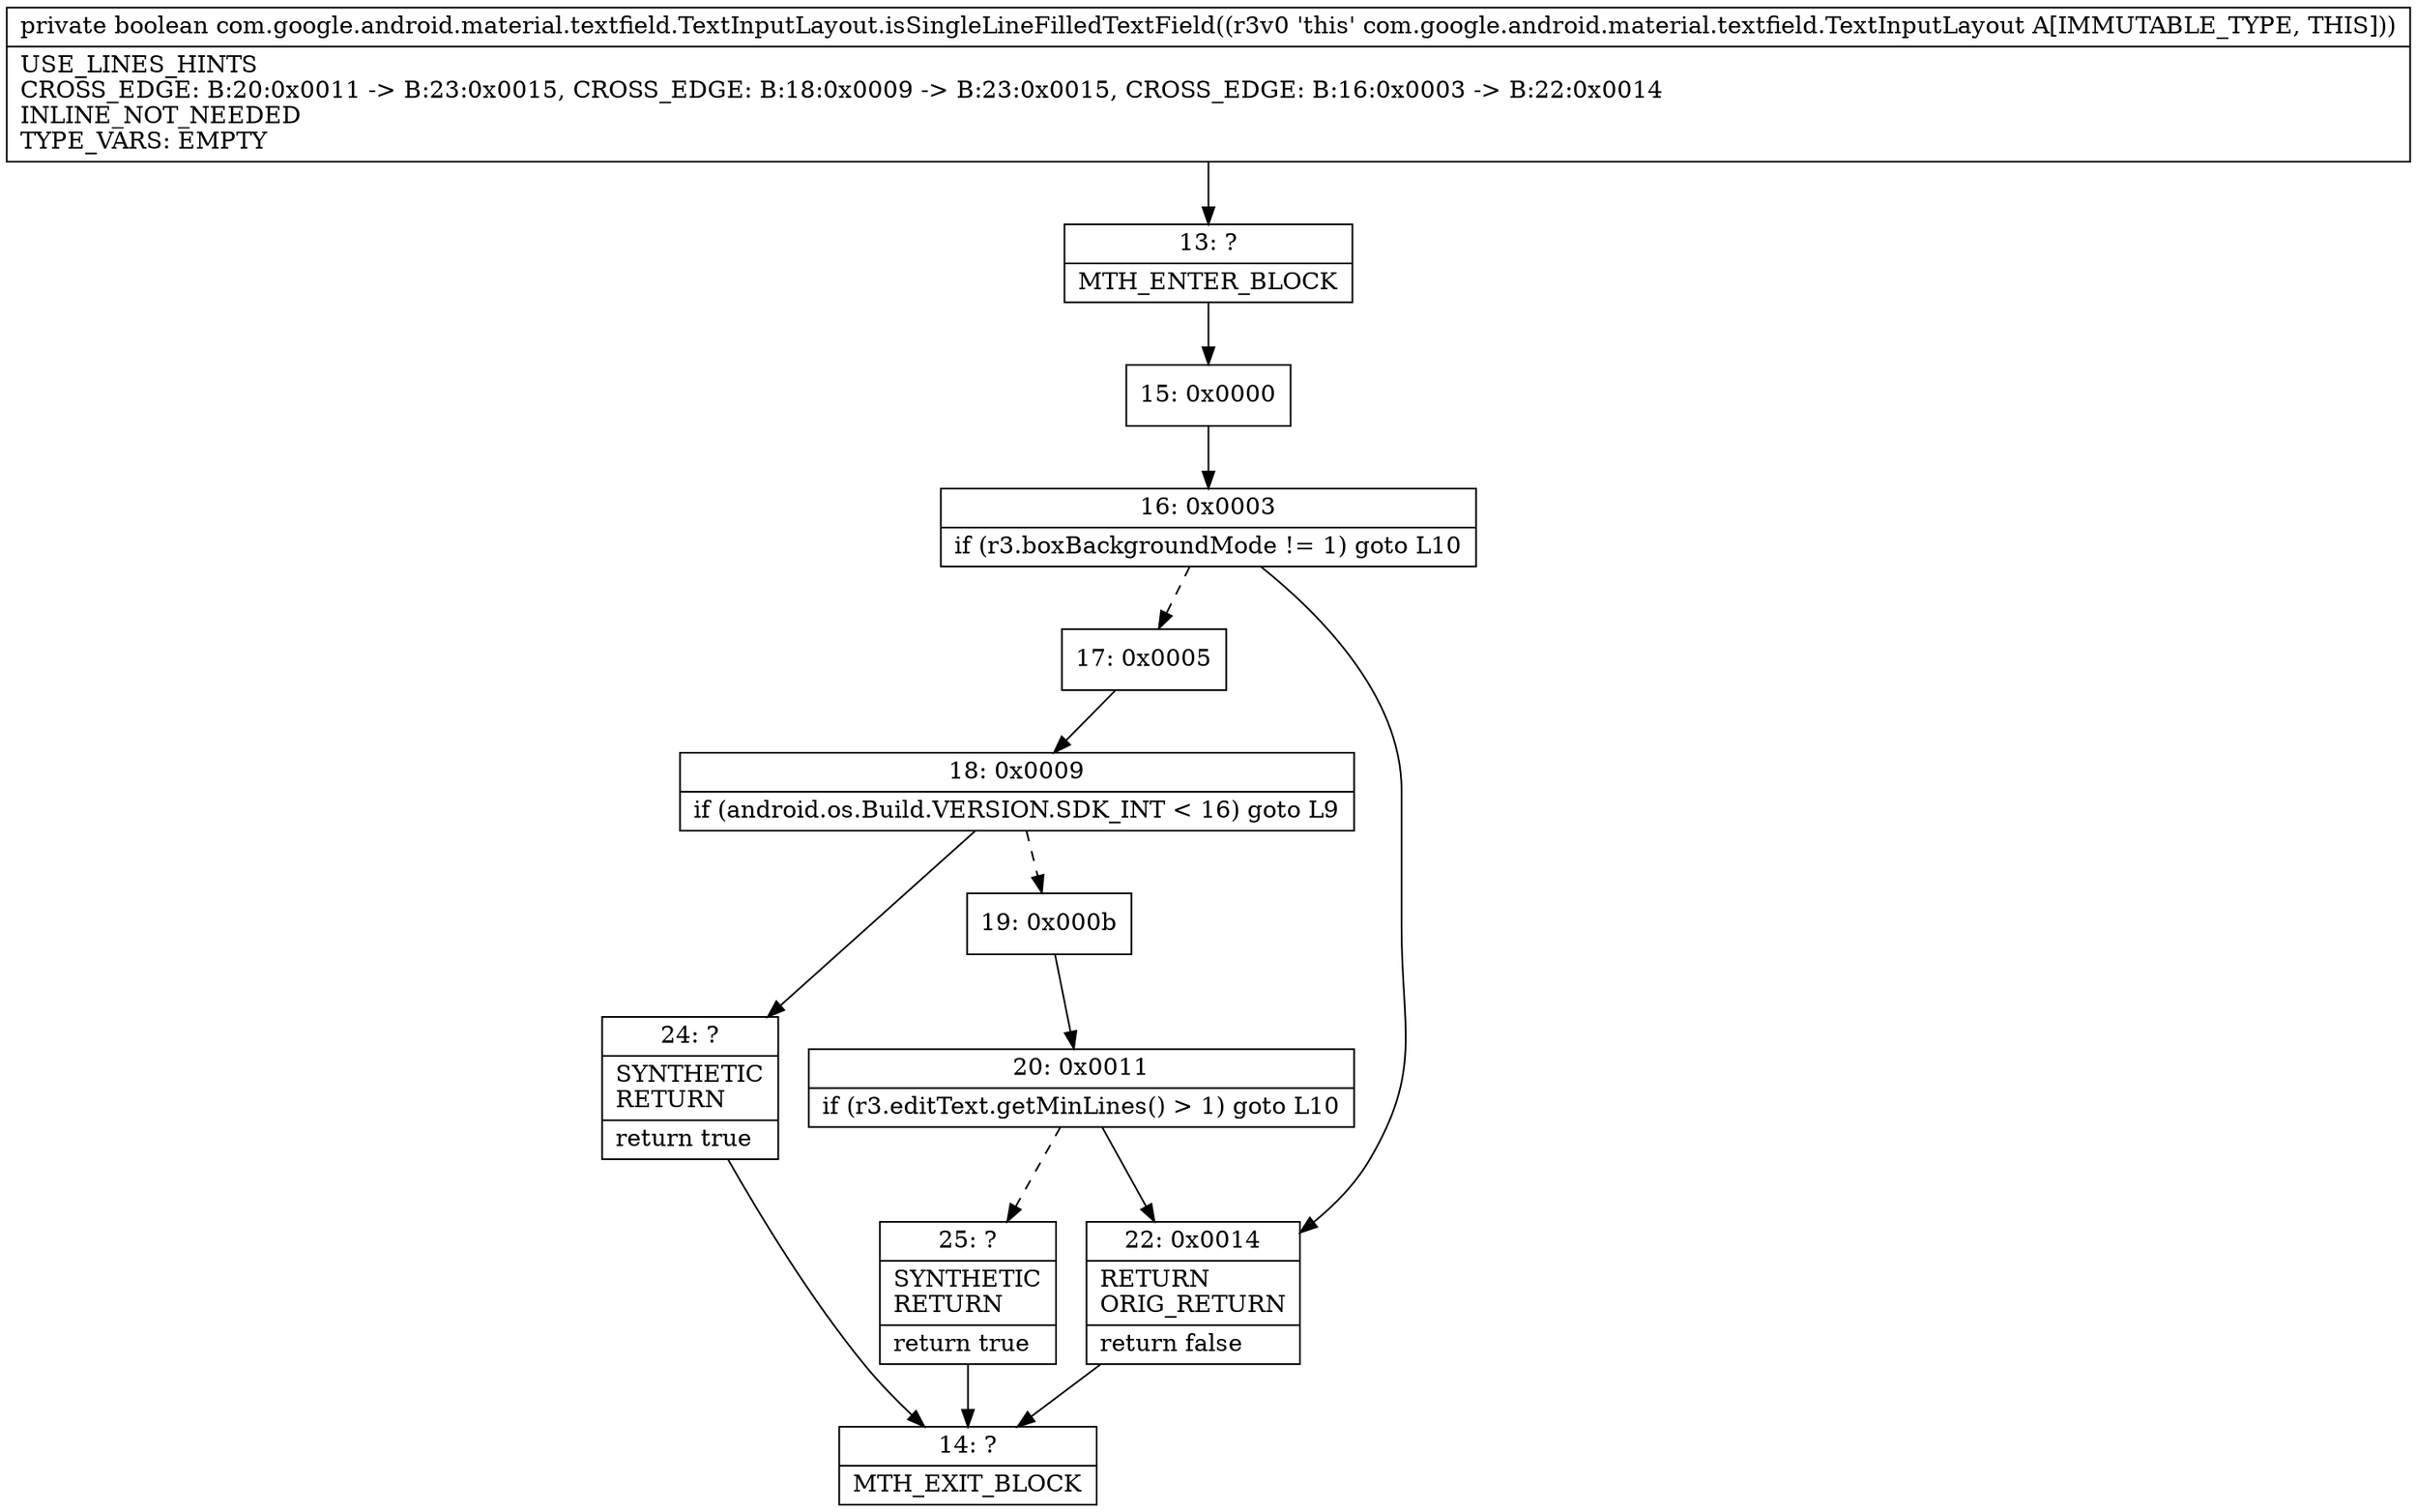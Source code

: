 digraph "CFG forcom.google.android.material.textfield.TextInputLayout.isSingleLineFilledTextField()Z" {
Node_13 [shape=record,label="{13\:\ ?|MTH_ENTER_BLOCK\l}"];
Node_15 [shape=record,label="{15\:\ 0x0000}"];
Node_16 [shape=record,label="{16\:\ 0x0003|if (r3.boxBackgroundMode != 1) goto L10\l}"];
Node_17 [shape=record,label="{17\:\ 0x0005}"];
Node_18 [shape=record,label="{18\:\ 0x0009|if (android.os.Build.VERSION.SDK_INT \< 16) goto L9\l}"];
Node_19 [shape=record,label="{19\:\ 0x000b}"];
Node_20 [shape=record,label="{20\:\ 0x0011|if (r3.editText.getMinLines() \> 1) goto L10\l}"];
Node_25 [shape=record,label="{25\:\ ?|SYNTHETIC\lRETURN\l|return true\l}"];
Node_14 [shape=record,label="{14\:\ ?|MTH_EXIT_BLOCK\l}"];
Node_24 [shape=record,label="{24\:\ ?|SYNTHETIC\lRETURN\l|return true\l}"];
Node_22 [shape=record,label="{22\:\ 0x0014|RETURN\lORIG_RETURN\l|return false\l}"];
MethodNode[shape=record,label="{private boolean com.google.android.material.textfield.TextInputLayout.isSingleLineFilledTextField((r3v0 'this' com.google.android.material.textfield.TextInputLayout A[IMMUTABLE_TYPE, THIS]))  | USE_LINES_HINTS\lCROSS_EDGE: B:20:0x0011 \-\> B:23:0x0015, CROSS_EDGE: B:18:0x0009 \-\> B:23:0x0015, CROSS_EDGE: B:16:0x0003 \-\> B:22:0x0014\lINLINE_NOT_NEEDED\lTYPE_VARS: EMPTY\l}"];
MethodNode -> Node_13;Node_13 -> Node_15;
Node_15 -> Node_16;
Node_16 -> Node_17[style=dashed];
Node_16 -> Node_22;
Node_17 -> Node_18;
Node_18 -> Node_19[style=dashed];
Node_18 -> Node_24;
Node_19 -> Node_20;
Node_20 -> Node_22;
Node_20 -> Node_25[style=dashed];
Node_25 -> Node_14;
Node_24 -> Node_14;
Node_22 -> Node_14;
}

